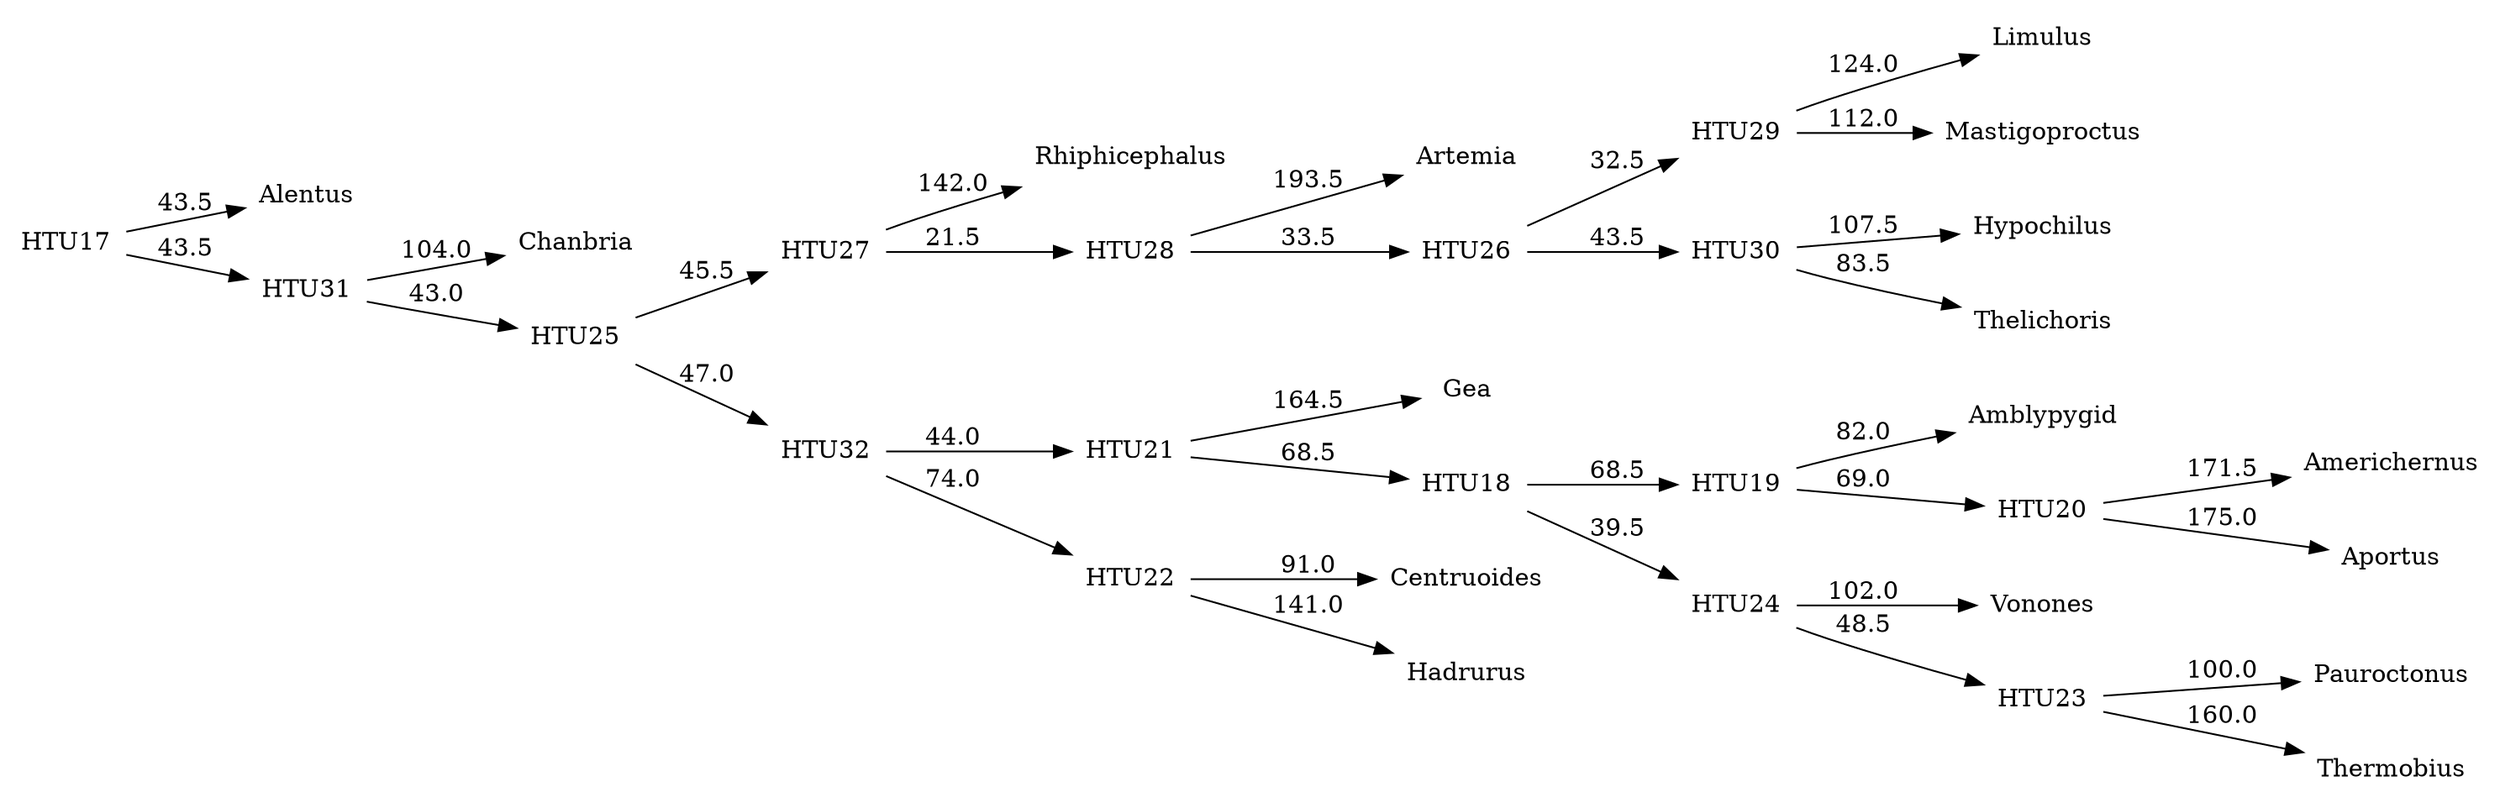 digraph G {
	rankdir = LR;	node [ shape = none];

    0 [label=Alentus];
    1 [label=Amblypygid];
    2 [label=Americhernus];
    3 [label=Aportus];
    4 [label=Artemia];
    5 [label=Centruoides];
    6 [label=Chanbria];
    7 [label=Gea];
    8 [label=Hadrurus];
    9 [label=Hypochilus];
    10 [label=Limulus];
    11 [label=Mastigoproctus];
    12 [label=Pauroctonus];
    13 [label=Rhiphicephalus];
    14 [label=Thelichoris];
    15 [label=Thermobius];
    16 [label=Vonones];
    17 [label=HTU17];
    18 [label=HTU18];
    19 [label=HTU19];
    20 [label=HTU20];
    21 [label=HTU21];
    22 [label=HTU22];
    23 [label=HTU23];
    24 [label=HTU24];
    25 [label=HTU25];
    26 [label=HTU26];
    27 [label=HTU27];
    28 [label=HTU28];
    29 [label=HTU29];
    30 [label=HTU30];
    31 [label=HTU31];
    32 [label=HTU32];
    17 -> 0 [label=43.5];
    17 -> 31 [label=43.5];
    18 -> 19 [label=68.5];
    18 -> 24 [label=39.5];
    19 -> 1 [label=82.0];
    19 -> 20 [label=69.0];
    20 -> 2 [label=171.5];
    20 -> 3 [label=175.0];
    21 -> 7 [label=164.5];
    21 -> 18 [label=68.5];
    22 -> 5 [label=91.0];
    22 -> 8 [label=141.0];
    23 -> 12 [label=100.0];
    23 -> 15 [label=160.0];
    24 -> 16 [label=102.0];
    24 -> 23 [label=48.5];
    25 -> 27 [label=45.5];
    25 -> 32 [label=47.0];
    26 -> 29 [label=32.5];
    26 -> 30 [label=43.5];
    27 -> 13 [label=142.0];
    27 -> 28 [label=21.5];
    28 -> 4 [label=193.5];
    28 -> 26 [label=33.5];
    29 -> 10 [label=124.0];
    29 -> 11 [label=112.0];
    30 -> 9 [label=107.5];
    30 -> 14 [label=83.5];
    31 -> 6 [label=104.0];
    31 -> 25 [label=43.0];
    32 -> 21 [label=44.0];
    32 -> 22 [label=74.0];
}
//1740.0
digraph G {
	rankdir = LR;	node [ shape = none];

    0 [label=Alentus];
    1 [label=Amblypygid];
    2 [label=Americhernus];
    3 [label=Aportus];
    4 [label=Artemia];
    5 [label=Centruoides];
    6 [label=Chanbria];
    7 [label=Gea];
    8 [label=Hadrurus];
    9 [label=Hypochilus];
    10 [label=Limulus];
    11 [label=Mastigoproctus];
    12 [label=Pauroctonus];
    13 [label=Rhiphicephalus];
    14 [label=Thelichoris];
    15 [label=Thermobius];
    16 [label=Vonones];
    17 [label=HTU17];
    18 [label=HTU18];
    19 [label=HTU19];
    20 [label=HTU20];
    21 [label=HTU21];
    22 [label=HTU22];
    23 [label=HTU23];
    24 [label=HTU24];
    25 [label=HTU25];
    26 [label=HTU26];
    27 [label=HTU27];
    28 [label=HTU28];
    29 [label=HTU29];
    30 [label=HTU30];
    31 [label=HTU31];
    32 [label=HTU32];
    17 -> 0 [label=43.5];
    17 -> 31 [label=43.5];
    18 -> 19 [label=68.5];
    18 -> 24 [label=39.5];
    19 -> 1 [label=82.0];
    19 -> 20 [label=69.0];
    20 -> 2 [label=171.5];
    20 -> 3 [label=175.0];
    21 -> 7 [label=164.5];
    21 -> 18 [label=68.5];
    22 -> 5 [label=91.0];
    22 -> 8 [label=141.0];
    23 -> 12 [label=100.0];
    23 -> 15 [label=160.0];
    24 -> 16 [label=102.0];
    24 -> 23 [label=48.5];
    25 -> 27 [label=45.5];
    25 -> 32 [label=47.0];
    26 -> 29 [label=32.5];
    26 -> 30 [label=43.5];
    27 -> 13 [label=142.0];
    27 -> 28 [label=21.5];
    28 -> 4 [label=193.5];
    28 -> 26 [label=33.5];
    29 -> 10 [label=124.0];
    29 -> 11 [label=112.0];
    30 -> 9 [label=107.5];
    30 -> 14 [label=83.5];
    31 -> 6 [label=104.0];
    31 -> 25 [label=43.0];
    32 -> 21 [label=44.0];
    32 -> 22 [label=74.0];
}
//1740.0
digraph G {
	rankdir = LR;	node [ shape = none];

    0 [label=Alentus];
    1 [label=Amblypygid];
    2 [label=Americhernus];
    3 [label=Aportus];
    4 [label=Artemia];
    5 [label=Centruoides];
    6 [label=Chanbria];
    7 [label=Gea];
    8 [label=Hadrurus];
    9 [label=Hypochilus];
    10 [label=Limulus];
    11 [label=Mastigoproctus];
    12 [label=Pauroctonus];
    13 [label=Rhiphicephalus];
    14 [label=Thelichoris];
    15 [label=Thermobius];
    16 [label=Vonones];
    17 [label=HTU17];
    18 [label=HTU18];
    19 [label=HTU19];
    20 [label=HTU20];
    21 [label=HTU21];
    22 [label=HTU22];
    23 [label=HTU23];
    24 [label=HTU24];
    25 [label=HTU25];
    26 [label=HTU26];
    27 [label=HTU27];
    28 [label=HTU28];
    29 [label=HTU29];
    30 [label=HTU30];
    31 [label=HTU31];
    32 [label=HTU32];
    17 -> 0 [label=104.0];
    17 -> 31 [label=112.0];
    18 -> 19 [label=27.5];
    18 -> 20 [label=67.5];
    19 -> 10 [label=82.5];
    19 -> 25 [label=25.0];
    20 -> 1 [label=107.0];
    20 -> 21 [label=85.0];
    21 -> 2 [label=196.5];
    21 -> 3 [label=166.5];
    22 -> 7 [label=160.5];
    22 -> 18 [label=50.0];
    23 -> 5 [label=75.0];
    23 -> 8 [label=113.0];
    24 -> 12 [label=91.0];
    24 -> 15 [label=145.0];
    25 -> 16 [label=96.5];
    25 -> 24 [label=52.5];
    26 -> 28 [label=53.5];
    26 -> 32 [label=47.0];
    27 -> 11 [label=93.5];
    27 -> 30 [label=55.5];
    28 -> 13 [label=138.5];
    28 -> 29 [label=27.0];
    29 -> 4 [label=161.5];
    29 -> 27 [label=44.5];
    30 -> 9 [label=90.5];
    30 -> 14 [label=72.5];
    31 -> 6 [label=91.5];
    31 -> 26 [label=36.5];
    32 -> 22 [label=44.0];
    32 -> 23 [label=79.5];
}
//1734.0
digraph G {
	rankdir = LR;	node [ shape = none];

    0 [label=Alentus];
    1 [label=Amblypygid];
    2 [label=Americhernus];
    3 [label=Aportus];
    4 [label=Artemia];
    5 [label=Centruoides];
    6 [label=Chanbria];
    7 [label=Gea];
    8 [label=Hadrurus];
    9 [label=Hypochilus];
    10 [label=Limulus];
    11 [label=Mastigoproctus];
    12 [label=Pauroctonus];
    13 [label=Rhiphicephalus];
    14 [label=Thelichoris];
    15 [label=Thermobius];
    16 [label=Vonones];
    17 [label=HTU17];
    18 [label=HTU18];
    19 [label=HTU19];
    20 [label=HTU20];
    21 [label=HTU21];
    22 [label=HTU22];
    23 [label=HTU23];
    24 [label=HTU24];
    25 [label=HTU25];
    26 [label=HTU26];
    27 [label=HTU27];
    28 [label=HTU28];
    29 [label=HTU29];
    30 [label=HTU30];
    31 [label=HTU31];
    32 [label=HTU32];
    17 -> 0 [label=104.0];
    17 -> 31 [label=112.0];
    18 -> 19 [label=27.5];
    18 -> 20 [label=67.5];
    19 -> 10 [label=82.5];
    19 -> 25 [label=25.0];
    20 -> 1 [label=107.0];
    20 -> 21 [label=85.0];
    21 -> 2 [label=196.5];
    21 -> 3 [label=166.5];
    22 -> 7 [label=160.5];
    22 -> 18 [label=50.0];
    23 -> 5 [label=75.0];
    23 -> 8 [label=113.0];
    24 -> 12 [label=91.0];
    24 -> 15 [label=145.0];
    25 -> 16 [label=96.5];
    25 -> 24 [label=52.5];
    26 -> 28 [label=53.5];
    26 -> 32 [label=47.0];
    27 -> 11 [label=93.5];
    27 -> 30 [label=55.5];
    28 -> 13 [label=138.5];
    28 -> 29 [label=27.0];
    29 -> 4 [label=161.5];
    29 -> 27 [label=44.5];
    30 -> 9 [label=90.5];
    30 -> 14 [label=72.5];
    31 -> 6 [label=91.5];
    31 -> 26 [label=36.5];
    32 -> 22 [label=44.0];
    32 -> 23 [label=79.5];
}
//1734.0
digraph G {
	rankdir = LR;	node [ shape = none];

    0 [label=Alentus];
    1 [label=Amblypygid];
    2 [label=Americhernus];
    3 [label=Aportus];
    4 [label=Artemia];
    5 [label=Centruoides];
    6 [label=Chanbria];
    7 [label=Gea];
    8 [label=Hadrurus];
    9 [label=Hypochilus];
    10 [label=Limulus];
    11 [label=Mastigoproctus];
    12 [label=Pauroctonus];
    13 [label=Rhiphicephalus];
    14 [label=Thelichoris];
    15 [label=Thermobius];
    16 [label=Vonones];
    17 [label=HTU17];
    18 [label=HTU18];
    19 [label=HTU19];
    20 [label=HTU20];
    21 [label=HTU21];
    22 [label=HTU22];
    23 [label=HTU23];
    24 [label=HTU24];
    25 [label=HTU25];
    26 [label=HTU26];
    27 [label=HTU27];
    28 [label=HTU28];
    29 [label=HTU29];
    30 [label=HTU30];
    31 [label=HTU31];
    32 [label=HTU32];
    17 -> 0 [label=104.0];
    17 -> 31 [label=112.0];
    18 -> 19 [label=27.5];
    18 -> 20 [label=67.5];
    19 -> 10 [label=82.5];
    19 -> 25 [label=25.0];
    20 -> 1 [label=107.0];
    20 -> 21 [label=85.0];
    21 -> 2 [label=196.5];
    21 -> 3 [label=166.5];
    22 -> 7 [label=160.5];
    22 -> 18 [label=50.0];
    23 -> 5 [label=75.0];
    23 -> 8 [label=113.0];
    24 -> 12 [label=91.0];
    24 -> 15 [label=145.0];
    25 -> 16 [label=96.5];
    25 -> 24 [label=52.5];
    26 -> 28 [label=53.5];
    26 -> 32 [label=47.0];
    27 -> 11 [label=93.5];
    27 -> 30 [label=55.5];
    28 -> 13 [label=138.5];
    28 -> 29 [label=27.0];
    29 -> 4 [label=161.5];
    29 -> 27 [label=44.5];
    30 -> 9 [label=90.5];
    30 -> 14 [label=72.5];
    31 -> 6 [label=91.5];
    31 -> 26 [label=36.5];
    32 -> 22 [label=44.0];
    32 -> 23 [label=79.5];
}
//1734.0
digraph G {
	rankdir = LR;	node [ shape = none];

    0 [label=Alentus];
    1 [label=Amblypygid];
    2 [label=Americhernus];
    3 [label=Aportus];
    4 [label=Artemia];
    5 [label=Centruoides];
    6 [label=Chanbria];
    7 [label=Gea];
    8 [label=Hadrurus];
    9 [label=Hypochilus];
    10 [label=Limulus];
    11 [label=Mastigoproctus];
    12 [label=Pauroctonus];
    13 [label=Rhiphicephalus];
    14 [label=Thelichoris];
    15 [label=Thermobius];
    16 [label=Vonones];
    17 [label=HTU17];
    18 [label=HTU18];
    19 [label=HTU19];
    20 [label=HTU20];
    21 [label=HTU21];
    22 [label=HTU22];
    23 [label=HTU23];
    24 [label=HTU24];
    25 [label=HTU25];
    26 [label=HTU26];
    27 [label=HTU27];
    28 [label=HTU28];
    29 [label=HTU29];
    30 [label=HTU30];
    32 [label=HTU32];
    33 [label=HTU33];
    34 [label=HTU34];
    35 [label=HTU35];
    36 [label=HTU36];
    17 -> 0 [label=43.0];
    17 -> 33 [label=43.0];
    18 -> 19 [label=16.5];
    18 -> 20 [label=47.5];
    19 -> 25 [label=28.0];
    19 -> 35 [label=4.5];
    20 -> 1 [label=80.0];
    20 -> 21 [label=54.5];
    21 -> 2 [label=228.0];
    21 -> 3 [label=130.5];
    22 -> 18 [label=26.5];
    22 -> 34 [label=7.0];
    23 -> 5 [label=73.5];
    23 -> 8 [label=124.5];
    24 -> 12 [label=85.0];
    24 -> 15 [label=145.0];
    25 -> 16 [label=80.5];
    25 -> 24 [label=61.5];
    26 -> 29 [label=59.5];
    26 -> 36 [label=47.5];
    27 -> 32 [label=33.0];
    27 -> 34 [label=0.5];
    28 -> 11 [label=116.5];
    28 -> 27 [label=29.5];
    28 -> 35 [label=3.0];
    29 -> 13 [label=144.5];
    29 -> 30 [label=25.5];
    30 -> 4 [label=188.0];
    30 -> 28 [label=41.0];
    32 -> 9 [label=100.0];
    32 -> 14 [label=83.0];
    33 -> 6 [label=97.5];
    33 -> 26 [label=39.5];
    34 -> 7 [label=159.5];
    35 -> 10 [label=81.5];
    36 -> 22 [label=38.5];
    36 -> 23 [label=84.0];
}
//1726.15625
digraph G {
	rankdir = LR;	node [ shape = none];

    0 [label=Alentus];
    1 [label=Amblypygid];
    2 [label=Americhernus];
    3 [label=Aportus];
    4 [label=Artemia];
    5 [label=Centruoides];
    6 [label=Chanbria];
    7 [label=Gea];
    8 [label=Hadrurus];
    9 [label=Hypochilus];
    10 [label=Limulus];
    11 [label=Mastigoproctus];
    12 [label=Pauroctonus];
    13 [label=Rhiphicephalus];
    14 [label=Thelichoris];
    15 [label=Thermobius];
    16 [label=Vonones];
    17 [label=HTU17];
    18 [label=HTU18];
    19 [label=HTU19];
    20 [label=HTU20];
    21 [label=HTU21];
    22 [label=HTU22];
    23 [label=HTU23];
    24 [label=HTU24];
    25 [label=HTU25];
    26 [label=HTU26];
    27 [label=HTU27];
    29 [label=HTU29];
    30 [label=HTU30];
    31 [label=HTU31];
    32 [label=HTU32];
    17 -> 0 [label=44.5];
    17 -> 31 [label=44.5];
    18 -> 19 [label=36.0];
    18 -> 23 [label=28.0];
    19 -> 1 [label=82.0];
    19 -> 20 [label=51.0];
    20 -> 2 [label=234.5];
    20 -> 3 [label=124.0];
    21 -> 5 [label=75.0];
    21 -> 8 [label=124.0];
    22 -> 12 [label=85.0];
    22 -> 15 [label=145.0];
    23 -> 16 [label=84.0];
    23 -> 22 [label=55.0];
    24 -> 27 [label=47.5];
    24 -> 32 [label=46.5];
    25 -> 7 [label=159.0];
    25 -> 30 [label=37.0];
    26 -> 25 [label=38.0];
    26 -> 29 [label=35.0];
    27 -> 4 [label=183.0];
    27 -> 13 [label=152.5];
    27 -> 26 [label=40.0];
    29 -> 10 [label=103.0];
    29 -> 11 [label=117.0];
    30 -> 9 [label=76.5];
    30 -> 14 [label=105.5];
    31 -> 6 [label=94.0];
    31 -> 24 [label=46.5];
    32 -> 18 [label=45.5];
    32 -> 21 [label=78.0];
}
//1719.0
digraph G {
	rankdir = LR;	node [ shape = none];

    0 [label=Alentus];
    1 [label=Amblypygid];
    2 [label=Americhernus];
    3 [label=Aportus];
    4 [label=Artemia];
    5 [label=Centruoides];
    6 [label=Chanbria];
    7 [label=Gea];
    8 [label=Hadrurus];
    9 [label=Hypochilus];
    10 [label=Limulus];
    11 [label=Mastigoproctus];
    12 [label=Pauroctonus];
    13 [label=Rhiphicephalus];
    14 [label=Thelichoris];
    15 [label=Thermobius];
    16 [label=Vonones];
    17 [label=HTU17];
    18 [label=HTU18];
    19 [label=HTU19];
    20 [label=HTU20];
    21 [label=HTU21];
    22 [label=HTU22];
    23 [label=HTU23];
    24 [label=HTU24];
    25 [label=HTU25];
    26 [label=HTU26];
    27 [label=HTU27];
    29 [label=HTU29];
    30 [label=HTU30];
    31 [label=HTU31];
    32 [label=HTU32];
    17 -> 0 [label=44.5];
    17 -> 31 [label=44.5];
    18 -> 19 [label=36.0];
    18 -> 23 [label=28.0];
    19 -> 1 [label=82.0];
    19 -> 20 [label=51.0];
    20 -> 2 [label=234.5];
    20 -> 3 [label=124.0];
    21 -> 5 [label=75.0];
    21 -> 8 [label=124.0];
    22 -> 12 [label=85.0];
    22 -> 15 [label=145.0];
    23 -> 16 [label=84.0];
    23 -> 22 [label=55.0];
    24 -> 27 [label=47.5];
    24 -> 32 [label=46.5];
    25 -> 7 [label=159.0];
    25 -> 30 [label=37.0];
    26 -> 25 [label=38.0];
    26 -> 29 [label=35.0];
    27 -> 4 [label=183.0];
    27 -> 13 [label=152.5];
    27 -> 26 [label=40.0];
    29 -> 10 [label=103.0];
    29 -> 11 [label=117.0];
    30 -> 9 [label=76.5];
    30 -> 14 [label=105.5];
    31 -> 6 [label=94.0];
    31 -> 24 [label=46.5];
    32 -> 18 [label=45.5];
    32 -> 21 [label=78.0];
}
//1719.0
digraph G {
	rankdir = LR;	node [ shape = none];

    0 [label=Alentus];
    1 [label=Amblypygid];
    2 [label=Americhernus];
    3 [label=Aportus];
    4 [label=Artemia];
    5 [label=Centruoides];
    6 [label=Chanbria];
    7 [label=Gea];
    8 [label=Hadrurus];
    9 [label=Hypochilus];
    10 [label=Limulus];
    11 [label=Mastigoproctus];
    12 [label=Pauroctonus];
    13 [label=Rhiphicephalus];
    14 [label=Thelichoris];
    15 [label=Thermobius];
    16 [label=Vonones];
    17 [label=HTU17];
    18 [label=HTU18];
    19 [label=HTU19];
    20 [label=HTU20];
    21 [label=HTU21];
    22 [label=HTU22];
    23 [label=HTU23];
    24 [label=HTU24];
    25 [label=HTU25];
    26 [label=HTU26];
    27 [label=HTU27];
    28 [label=HTU28];
    29 [label=HTU29];
    30 [label=HTU30];
    31 [label=HTU31];
    32 [label=HTU32];
    17 -> 0 [label=42.5];
    17 -> 31 [label=42.5];
    18 -> 19 [label=41.0];
    18 -> 20 [label=63.5];
    19 -> 10 [label=90.5];
    19 -> 24 [label=32.5];
    20 -> 1 [label=86.0];
    20 -> 21 [label=59.5];
    21 -> 2 [label=185.5];
    21 -> 3 [label=170.5];
    22 -> 5 [label=94.0];
    22 -> 8 [label=135.0];
    23 -> 12 [label=107.0];
    23 -> 15 [label=165.5];
    24 -> 16 [label=108.0];
    24 -> 23 [label=47.5];
    25 -> 28 [label=48.0];
    25 -> 32 [label=39.0];
    26 -> 7 [label=160.0];
    26 -> 30 [label=47.0];
    27 -> 11 [label=114.5];
    27 -> 26 [label=46.5];
    28 -> 13 [label=156.0];
    28 -> 29 [label=32.5];
    29 -> 4 [label=171.5];
    29 -> 27 [label=38.5];
    30 -> 9 [label=93.5];
    30 -> 14 [label=112.5];
    31 -> 6 [label=104.0];
    31 -> 25 [label=40.5];
    32 -> 18 [label=47.0];
    32 -> 22 [label=79.0];
}
//1711.0
digraph G {
	rankdir = LR;	node [ shape = none];

    0 [label=Alentus];
    1 [label=Amblypygid];
    2 [label=Americhernus];
    3 [label=Aportus];
    4 [label=Artemia];
    5 [label=Centruoides];
    6 [label=Chanbria];
    7 [label=Gea];
    8 [label=Hadrurus];
    9 [label=Hypochilus];
    10 [label=Limulus];
    11 [label=Mastigoproctus];
    12 [label=Pauroctonus];
    13 [label=Rhiphicephalus];
    14 [label=Thelichoris];
    15 [label=Thermobius];
    16 [label=Vonones];
    17 [label=HTU17];
    18 [label=HTU18];
    19 [label=HTU19];
    20 [label=HTU20];
    21 [label=HTU21];
    22 [label=HTU22];
    23 [label=HTU23];
    24 [label=HTU24];
    25 [label=HTU25];
    26 [label=HTU26];
    27 [label=HTU27];
    28 [label=HTU28];
    29 [label=HTU29];
    30 [label=HTU30];
    31 [label=HTU31];
    32 [label=HTU32];
    17 -> 0 [label=42.5];
    17 -> 31 [label=42.5];
    18 -> 19 [label=41.0];
    18 -> 20 [label=63.5];
    19 -> 10 [label=90.5];
    19 -> 24 [label=32.5];
    20 -> 1 [label=86.0];
    20 -> 21 [label=59.5];
    21 -> 2 [label=185.5];
    21 -> 3 [label=170.5];
    22 -> 5 [label=94.0];
    22 -> 8 [label=135.0];
    23 -> 12 [label=107.0];
    23 -> 15 [label=165.5];
    24 -> 16 [label=108.0];
    24 -> 23 [label=47.5];
    25 -> 28 [label=48.0];
    25 -> 32 [label=39.0];
    26 -> 7 [label=160.0];
    26 -> 30 [label=47.0];
    27 -> 11 [label=114.5];
    27 -> 26 [label=46.5];
    28 -> 13 [label=156.0];
    28 -> 29 [label=32.5];
    29 -> 4 [label=171.5];
    29 -> 27 [label=38.5];
    30 -> 9 [label=93.5];
    30 -> 14 [label=112.5];
    31 -> 6 [label=104.0];
    31 -> 25 [label=40.5];
    32 -> 18 [label=47.0];
    32 -> 22 [label=79.0];
}
//1711.0
digraph G {
	rankdir = LR;	node [ shape = none];

    0 [label=Alentus];
    1 [label=Amblypygid];
    2 [label=Americhernus];
    3 [label=Aportus];
    4 [label=Artemia];
    5 [label=Centruoides];
    6 [label=Chanbria];
    7 [label=Gea];
    8 [label=Hadrurus];
    9 [label=Hypochilus];
    10 [label=Limulus];
    11 [label=Mastigoproctus];
    12 [label=Pauroctonus];
    13 [label=Rhiphicephalus];
    14 [label=Thelichoris];
    15 [label=Thermobius];
    16 [label=Vonones];
    17 [label=HTU17];
    18 [label=HTU18];
    19 [label=HTU19];
    20 [label=HTU20];
    21 [label=HTU21];
    22 [label=HTU22];
    23 [label=HTU23];
    24 [label=HTU24];
    25 [label=HTU25];
    26 [label=HTU26];
    27 [label=HTU27];
    28 [label=HTU28];
    29 [label=HTU29];
    30 [label=HTU30];
    31 [label=HTU31];
    32 [label=HTU32];
    17 -> 0 [label=42.5];
    17 -> 31 [label=42.5];
    18 -> 19 [label=41.0];
    18 -> 20 [label=63.5];
    19 -> 10 [label=90.5];
    19 -> 24 [label=32.5];
    20 -> 1 [label=86.0];
    20 -> 21 [label=59.5];
    21 -> 2 [label=185.5];
    21 -> 3 [label=170.5];
    22 -> 5 [label=94.0];
    22 -> 8 [label=135.0];
    23 -> 12 [label=107.0];
    23 -> 15 [label=165.5];
    24 -> 16 [label=108.0];
    24 -> 23 [label=47.5];
    25 -> 28 [label=48.0];
    25 -> 32 [label=39.0];
    26 -> 7 [label=160.0];
    26 -> 30 [label=47.0];
    27 -> 11 [label=114.5];
    27 -> 26 [label=46.5];
    28 -> 13 [label=156.0];
    28 -> 29 [label=32.5];
    29 -> 4 [label=171.5];
    29 -> 27 [label=38.5];
    30 -> 9 [label=93.5];
    30 -> 14 [label=112.5];
    31 -> 6 [label=104.0];
    31 -> 25 [label=40.5];
    32 -> 18 [label=47.0];
    32 -> 22 [label=79.0];
}
//1711.0
